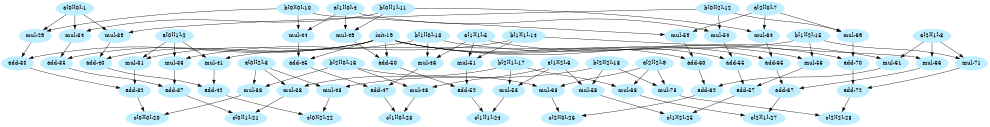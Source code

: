 /* Data Flow Graph */
digraph dfg{
size="6.6";
node[color=lightblue1, style=filled];
"a[0][0]-1"->"mul-29"
"b[0][0]-10"->"mul-29"
"init-19"->"add-30"
"mul-29"->"add-30"
"a[0][1]-2"->"mul-31"
"b[1][0]-13"->"mul-31"
"add-30"->"add-32"
"mul-31"->"add-32"
"a[0][2]-3"->"mul-33"
"b[2][0]-16"->"mul-33"
"add-32"->"c[0][0]-20"
"mul-33"->"c[0][0]-20"
"a[0][0]-1"->"mul-34"
"b[0][1]-11"->"mul-34"
"init-19"->"add-35"
"mul-34"->"add-35"
"a[0][1]-2"->"mul-36"
"b[1][1]-14"->"mul-36"
"add-35"->"add-37"
"mul-36"->"add-37"
"a[0][2]-3"->"mul-38"
"b[2][1]-17"->"mul-38"
"add-37"->"c[0][1]-21"
"mul-38"->"c[0][1]-21"
"a[0][0]-1"->"mul-39"
"b[0][2]-12"->"mul-39"
"init-19"->"add-40"
"mul-39"->"add-40"
"a[0][1]-2"->"mul-41"
"b[1][2]-15"->"mul-41"
"add-40"->"add-42"
"mul-41"->"add-42"
"a[0][2]-3"->"mul-43"
"b[2][2]-18"->"mul-43"
"add-42"->"c[0][2]-22"
"mul-43"->"c[0][2]-22"
"a[1][0]-4"->"mul-44"
"b[0][0]-10"->"mul-44"
"init-19"->"add-45"
"mul-44"->"add-45"
"a[1][1]-5"->"mul-46"
"b[1][0]-13"->"mul-46"
"add-45"->"add-47"
"mul-46"->"add-47"
"a[1][2]-6"->"mul-48"
"b[2][0]-16"->"mul-48"
"add-47"->"c[1][0]-23"
"mul-48"->"c[1][0]-23"
"a[1][0]-4"->"mul-49"
"b[0][1]-11"->"mul-49"
"init-19"->"add-50"
"mul-49"->"add-50"
"a[1][1]-5"->"mul-51"
"b[1][1]-14"->"mul-51"
"add-50"->"add-52"
"mul-51"->"add-52"
"a[1][2]-6"->"mul-53"
"b[2][1]-17"->"mul-53"
"add-52"->"c[1][1]-24"
"mul-53"->"c[1][1]-24"
"a[1][0]-4"->"mul-54"
"b[0][2]-12"->"mul-54"
"init-19"->"add-55"
"mul-54"->"add-55"
"a[1][1]-5"->"mul-56"
"b[1][2]-15"->"mul-56"
"add-55"->"add-57"
"mul-56"->"add-57"
"a[1][2]-6"->"mul-58"
"b[2][2]-18"->"mul-58"
"add-57"->"c[1][2]-25"
"mul-58"->"c[1][2]-25"
"a[2][0]-7"->"mul-59"
"b[0][0]-10"->"mul-59"
"init-19"->"add-60"
"mul-59"->"add-60"
"a[2][1]-8"->"mul-61"
"b[1][0]-13"->"mul-61"
"add-60"->"add-62"
"mul-61"->"add-62"
"a[2][2]-9"->"mul-63"
"b[2][0]-16"->"mul-63"
"add-62"->"c[2][0]-26"
"mul-63"->"c[2][0]-26"
"a[2][0]-7"->"mul-64"
"b[0][1]-11"->"mul-64"
"init-19"->"add-65"
"mul-64"->"add-65"
"a[2][1]-8"->"mul-66"
"b[1][1]-14"->"mul-66"
"add-65"->"add-67"
"mul-66"->"add-67"
"a[2][2]-9"->"mul-68"
"b[2][1]-17"->"mul-68"
"add-67"->"c[2][1]-27"
"mul-68"->"c[2][1]-27"
"a[2][0]-7"->"mul-69"
"b[0][2]-12"->"mul-69"
"init-19"->"add-70"
"mul-69"->"add-70"
"a[2][1]-8"->"mul-71"
"b[1][2]-15"->"mul-71"
"add-70"->"add-72"
"mul-71"->"add-72"
"a[2][2]-9"->"mul-73"
"b[2][2]-18"->"mul-73"
"add-72"->"c[2][2]-28"
"mul-73"->"c[2][2]-28"
}
